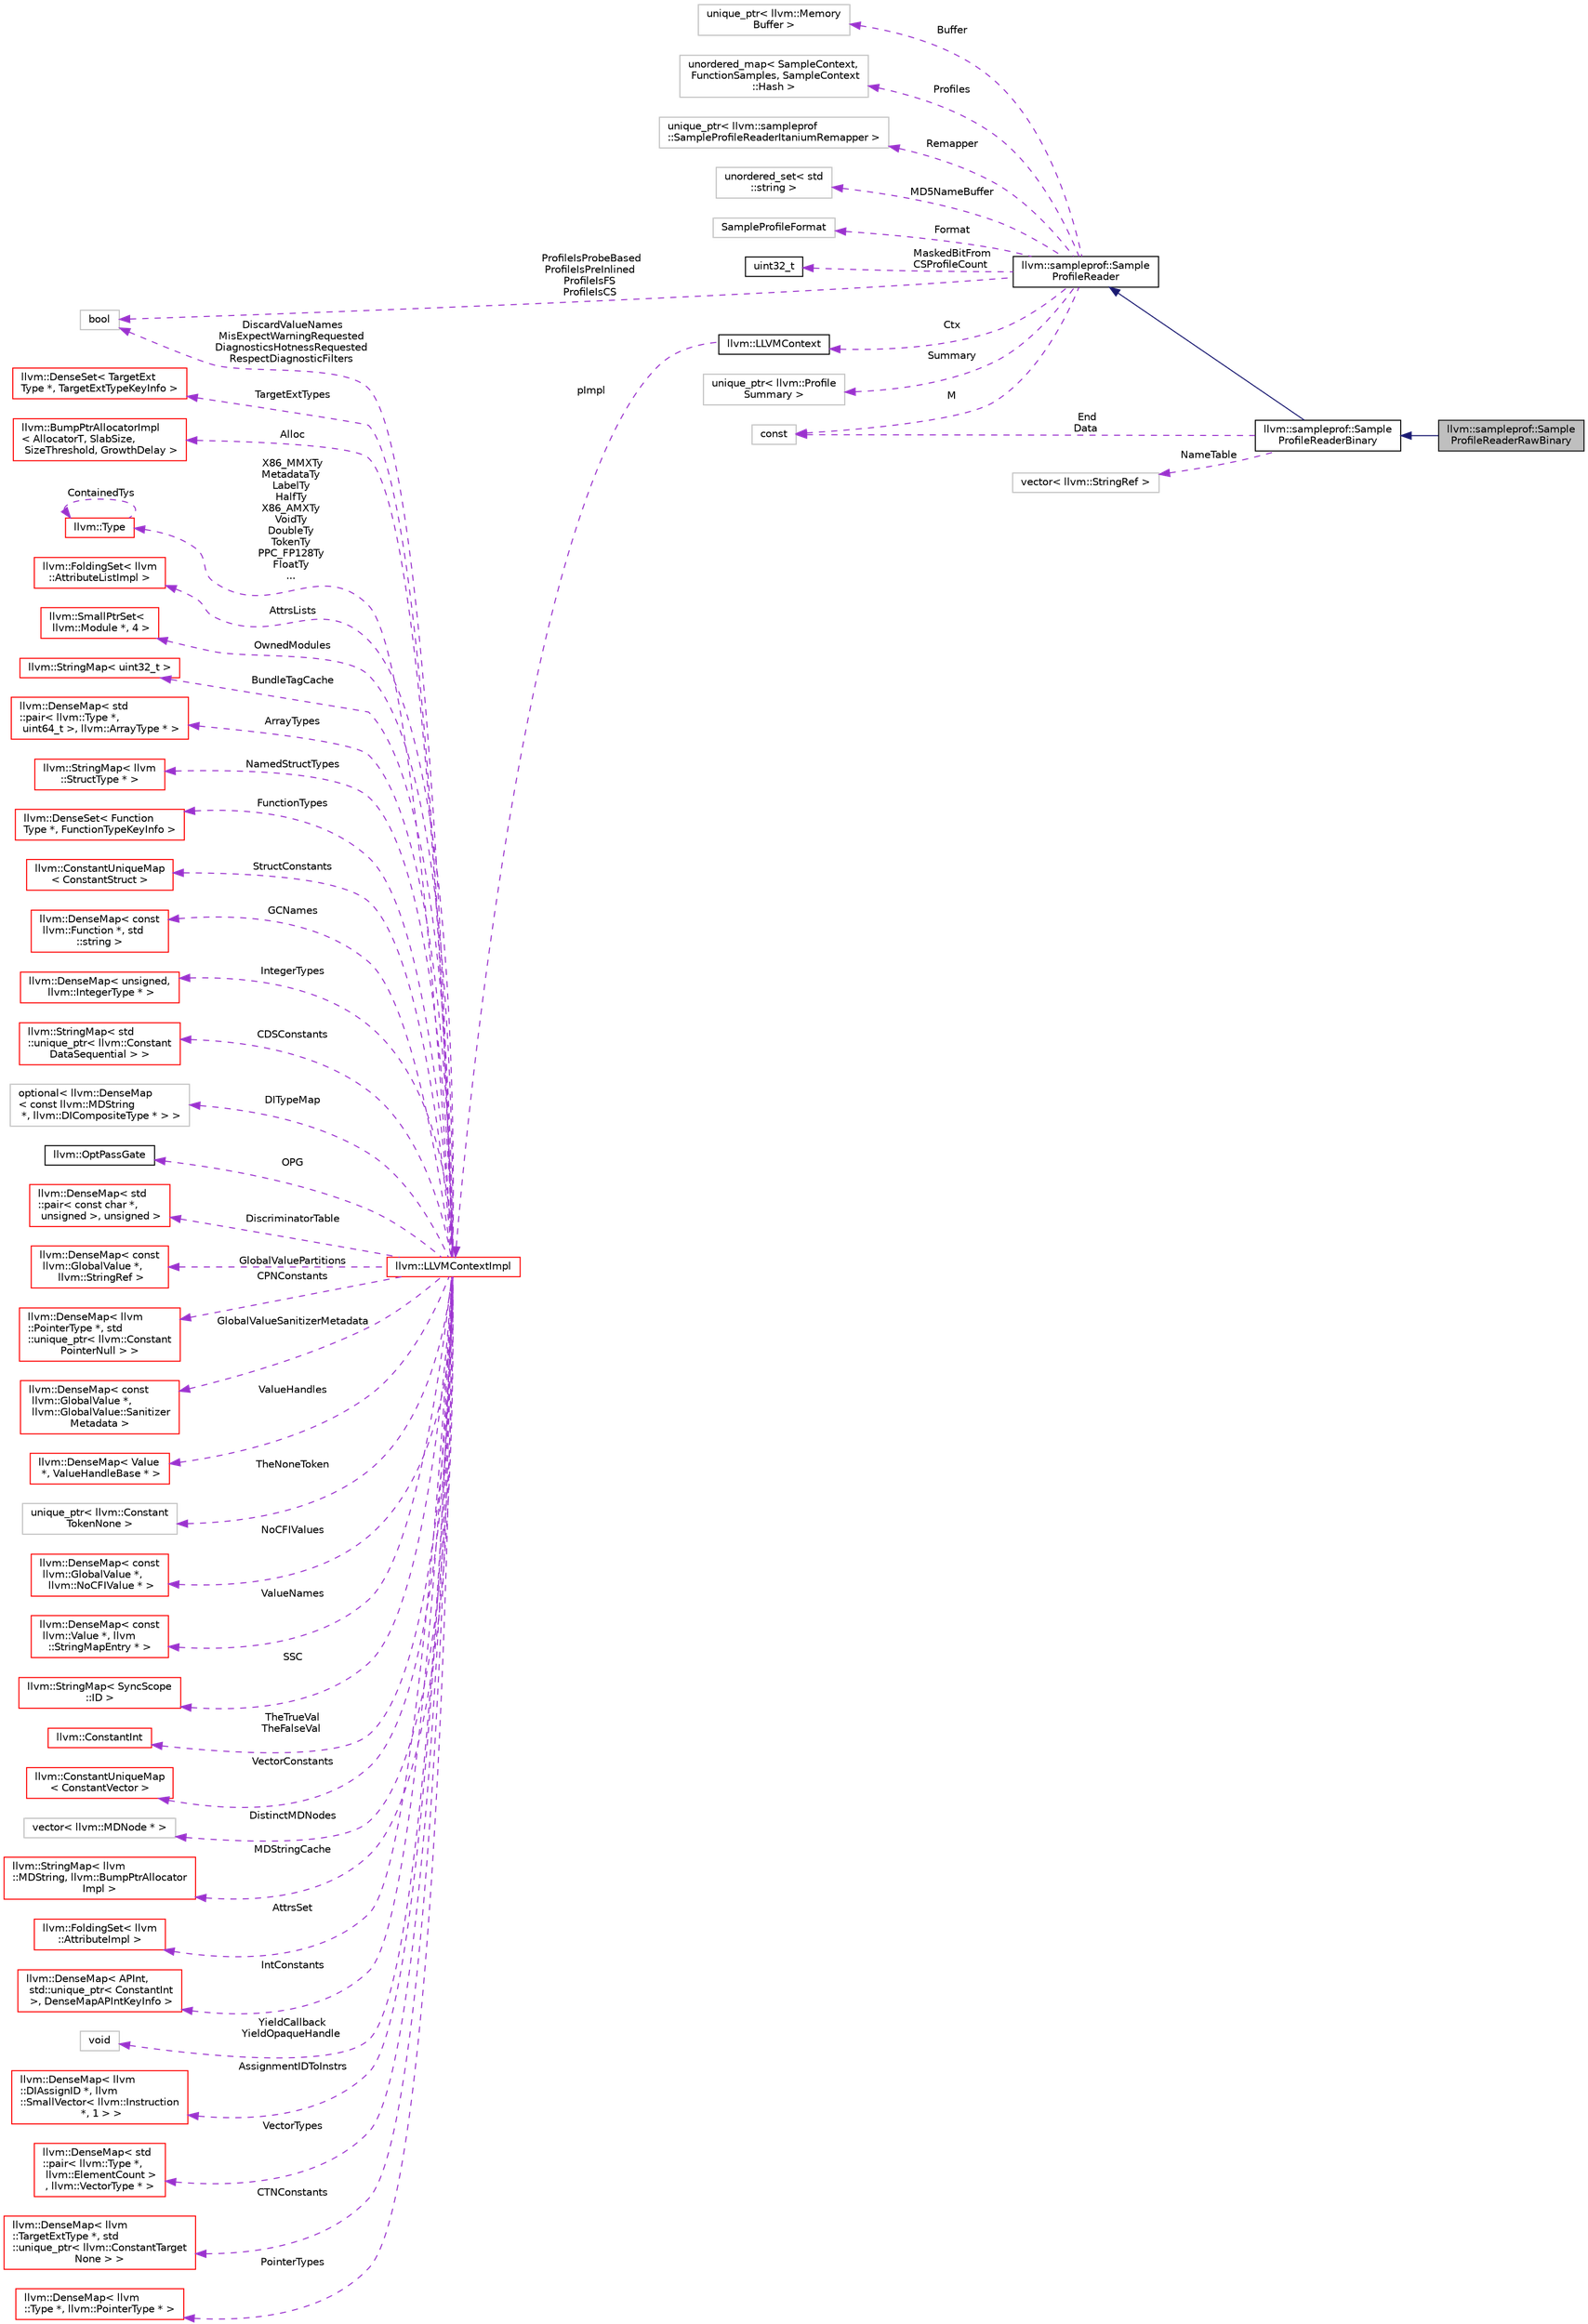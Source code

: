 digraph "llvm::sampleprof::SampleProfileReaderRawBinary"
{
 // LATEX_PDF_SIZE
  bgcolor="transparent";
  edge [fontname="Helvetica",fontsize="10",labelfontname="Helvetica",labelfontsize="10"];
  node [fontname="Helvetica",fontsize="10",shape=record];
  rankdir="LR";
  Node1 [label="llvm::sampleprof::Sample\lProfileReaderRawBinary",height=0.2,width=0.4,color="black", fillcolor="grey75", style="filled", fontcolor="black",tooltip=" "];
  Node2 -> Node1 [dir="back",color="midnightblue",fontsize="10",style="solid",fontname="Helvetica"];
  Node2 [label="llvm::sampleprof::Sample\lProfileReaderBinary",height=0.2,width=0.4,color="black",URL="$classllvm_1_1sampleprof_1_1SampleProfileReaderBinary.html",tooltip=" "];
  Node3 -> Node2 [dir="back",color="midnightblue",fontsize="10",style="solid",fontname="Helvetica"];
  Node3 [label="llvm::sampleprof::Sample\lProfileReader",height=0.2,width=0.4,color="black",URL="$classllvm_1_1sampleprof_1_1SampleProfileReader.html",tooltip="Sample-based profile reader."];
  Node4 -> Node3 [dir="back",color="darkorchid3",fontsize="10",style="dashed",label=" Profiles" ,fontname="Helvetica"];
  Node4 [label="unordered_map\< SampleContext,\l FunctionSamples, SampleContext\l::Hash \>",height=0.2,width=0.4,color="grey75",tooltip=" "];
  Node5 -> Node3 [dir="back",color="darkorchid3",fontsize="10",style="dashed",label=" Remapper" ,fontname="Helvetica"];
  Node5 [label="unique_ptr\< llvm::sampleprof\l::SampleProfileReaderItaniumRemapper \>",height=0.2,width=0.4,color="grey75",tooltip=" "];
  Node6 -> Node3 [dir="back",color="darkorchid3",fontsize="10",style="dashed",label=" MD5NameBuffer" ,fontname="Helvetica"];
  Node6 [label="unordered_set\< std\l::string \>",height=0.2,width=0.4,color="grey75",tooltip=" "];
  Node7 -> Node3 [dir="back",color="darkorchid3",fontsize="10",style="dashed",label=" Format" ,fontname="Helvetica"];
  Node7 [label="SampleProfileFormat",height=0.2,width=0.4,color="grey75",tooltip=" "];
  Node8 -> Node3 [dir="back",color="darkorchid3",fontsize="10",style="dashed",label=" MaskedBitFrom\nCSProfileCount" ,fontname="Helvetica"];
  Node8 [label="uint32_t",height=0.2,width=0.4,color="black",URL="$classuint32__t.html",tooltip=" "];
  Node9 -> Node3 [dir="back",color="darkorchid3",fontsize="10",style="dashed",label=" ProfileIsProbeBased\nProfileIsPreInlined\nProfileIsFS\nProfileIsCS" ,fontname="Helvetica"];
  Node9 [label="bool",height=0.2,width=0.4,color="grey75",tooltip=" "];
  Node10 -> Node3 [dir="back",color="darkorchid3",fontsize="10",style="dashed",label=" Ctx" ,fontname="Helvetica"];
  Node10 [label="llvm::LLVMContext",height=0.2,width=0.4,color="black",URL="$classllvm_1_1LLVMContext.html",tooltip="This is an important class for using LLVM in a threaded context."];
  Node11 -> Node10 [dir="back",color="darkorchid3",fontsize="10",style="dashed",label=" pImpl" ,fontname="Helvetica"];
  Node11 [label="llvm::LLVMContextImpl",height=0.2,width=0.4,color="red",URL="$classllvm_1_1LLVMContextImpl.html",tooltip=" "];
  Node12 -> Node11 [dir="back",color="darkorchid3",fontsize="10",style="dashed",label=" Alloc" ,fontname="Helvetica"];
  Node12 [label="llvm::BumpPtrAllocatorImpl\l\< AllocatorT, SlabSize,\l SizeThreshold, GrowthDelay \>",height=0.2,width=0.4,color="red",URL="$classllvm_1_1BumpPtrAllocatorImpl.html",tooltip="Allocate memory in an ever growing pool, as if by bump-pointer."];
  Node20 -> Node11 [dir="back",color="darkorchid3",fontsize="10",style="dashed",label=" X86_MMXTy\nMetadataTy\nLabelTy\nHalfTy\nX86_AMXTy\nVoidTy\nDoubleTy\nTokenTy\nPPC_FP128Ty\nFloatTy\n..." ,fontname="Helvetica"];
  Node20 [label="llvm::Type",height=0.2,width=0.4,color="red",URL="$classllvm_1_1Type.html",tooltip="The instances of the Type class are immutable: once they are created, they are never changed."];
  Node20 -> Node20 [dir="back",color="darkorchid3",fontsize="10",style="dashed",label=" ContainedTys" ,fontname="Helvetica"];
  Node22 -> Node11 [dir="back",color="darkorchid3",fontsize="10",style="dashed",label=" AttrsLists" ,fontname="Helvetica"];
  Node22 [label="llvm::FoldingSet\< llvm\l::AttributeListImpl \>",height=0.2,width=0.4,color="red",URL="$classllvm_1_1FoldingSet.html",tooltip=" "];
  Node29 -> Node11 [dir="back",color="darkorchid3",fontsize="10",style="dashed",label=" OwnedModules" ,fontname="Helvetica"];
  Node29 [label="llvm::SmallPtrSet\<\l llvm::Module *, 4 \>",height=0.2,width=0.4,color="red",URL="$classllvm_1_1SmallPtrSet.html",tooltip=" "];
  Node36 -> Node11 [dir="back",color="darkorchid3",fontsize="10",style="dashed",label=" BundleTagCache" ,fontname="Helvetica"];
  Node36 [label="llvm::StringMap\< uint32_t \>",height=0.2,width=0.4,color="red",URL="$classllvm_1_1StringMap.html",tooltip=" "];
  Node41 -> Node11 [dir="back",color="darkorchid3",fontsize="10",style="dashed",label=" ArrayTypes" ,fontname="Helvetica"];
  Node41 [label="llvm::DenseMap\< std\l::pair\< llvm::Type *,\l uint64_t \>, llvm::ArrayType * \>",height=0.2,width=0.4,color="red",URL="$classllvm_1_1DenseMap.html",tooltip=" "];
  Node46 -> Node11 [dir="back",color="darkorchid3",fontsize="10",style="dashed",label=" NamedStructTypes" ,fontname="Helvetica"];
  Node46 [label="llvm::StringMap\< llvm\l::StructType * \>",height=0.2,width=0.4,color="red",URL="$classllvm_1_1StringMap.html",tooltip=" "];
  Node47 -> Node11 [dir="back",color="darkorchid3",fontsize="10",style="dashed",label=" FunctionTypes" ,fontname="Helvetica"];
  Node47 [label="llvm::DenseSet\< Function\lType *, FunctionTypeKeyInfo \>",height=0.2,width=0.4,color="red",URL="$classllvm_1_1DenseSet.html",tooltip=" "];
  Node52 -> Node11 [dir="back",color="darkorchid3",fontsize="10",style="dashed",label=" StructConstants" ,fontname="Helvetica"];
  Node52 [label="llvm::ConstantUniqueMap\l\< ConstantStruct \>",height=0.2,width=0.4,color="red",URL="$classllvm_1_1ConstantUniqueMap.html",tooltip=" "];
  Node54 -> Node11 [dir="back",color="darkorchid3",fontsize="10",style="dashed",label=" GCNames" ,fontname="Helvetica"];
  Node54 [label="llvm::DenseMap\< const\l llvm::Function *, std\l::string \>",height=0.2,width=0.4,color="red",URL="$classllvm_1_1DenseMap.html",tooltip=" "];
  Node56 -> Node11 [dir="back",color="darkorchid3",fontsize="10",style="dashed",label=" IntegerTypes" ,fontname="Helvetica"];
  Node56 [label="llvm::DenseMap\< unsigned,\l llvm::IntegerType * \>",height=0.2,width=0.4,color="red",URL="$classllvm_1_1DenseMap.html",tooltip=" "];
  Node58 -> Node11 [dir="back",color="darkorchid3",fontsize="10",style="dashed",label=" CDSConstants" ,fontname="Helvetica"];
  Node58 [label="llvm::StringMap\< std\l::unique_ptr\< llvm::Constant\lDataSequential \> \>",height=0.2,width=0.4,color="red",URL="$classllvm_1_1StringMap.html",tooltip=" "];
  Node59 -> Node11 [dir="back",color="darkorchid3",fontsize="10",style="dashed",label=" DITypeMap" ,fontname="Helvetica"];
  Node59 [label="optional\< llvm::DenseMap\l\< const llvm::MDString\l *, llvm::DICompositeType * \> \>",height=0.2,width=0.4,color="grey75",tooltip=" "];
  Node60 -> Node11 [dir="back",color="darkorchid3",fontsize="10",style="dashed",label=" OPG" ,fontname="Helvetica"];
  Node60 [label="llvm::OptPassGate",height=0.2,width=0.4,color="black",URL="$classllvm_1_1OptPassGate.html",tooltip="Extensions to this class implement mechanisms to disable passes and individual optimizations at compi..."];
  Node61 -> Node11 [dir="back",color="darkorchid3",fontsize="10",style="dashed",label=" DiscriminatorTable" ,fontname="Helvetica"];
  Node61 [label="llvm::DenseMap\< std\l::pair\< const char *,\l unsigned \>, unsigned \>",height=0.2,width=0.4,color="red",URL="$classllvm_1_1DenseMap.html",tooltip=" "];
  Node63 -> Node11 [dir="back",color="darkorchid3",fontsize="10",style="dashed",label=" GlobalValuePartitions" ,fontname="Helvetica"];
  Node63 [label="llvm::DenseMap\< const\l llvm::GlobalValue *,\l llvm::StringRef \>",height=0.2,width=0.4,color="red",URL="$classllvm_1_1DenseMap.html",tooltip=" "];
  Node65 -> Node11 [dir="back",color="darkorchid3",fontsize="10",style="dashed",label=" CPNConstants" ,fontname="Helvetica"];
  Node65 [label="llvm::DenseMap\< llvm\l::PointerType *, std\l::unique_ptr\< llvm::Constant\lPointerNull \> \>",height=0.2,width=0.4,color="red",URL="$classllvm_1_1DenseMap.html",tooltip=" "];
  Node67 -> Node11 [dir="back",color="darkorchid3",fontsize="10",style="dashed",label=" GlobalValueSanitizerMetadata" ,fontname="Helvetica"];
  Node67 [label="llvm::DenseMap\< const\l llvm::GlobalValue *,\l llvm::GlobalValue::Sanitizer\lMetadata \>",height=0.2,width=0.4,color="red",URL="$classllvm_1_1DenseMap.html",tooltip=" "];
  Node69 -> Node11 [dir="back",color="darkorchid3",fontsize="10",style="dashed",label=" ValueHandles" ,fontname="Helvetica"];
  Node69 [label="llvm::DenseMap\< Value\l *, ValueHandleBase * \>",height=0.2,width=0.4,color="red",URL="$classllvm_1_1DenseMap.html",tooltip=" "];
  Node71 -> Node11 [dir="back",color="darkorchid3",fontsize="10",style="dashed",label=" TheNoneToken" ,fontname="Helvetica"];
  Node71 [label="unique_ptr\< llvm::Constant\lTokenNone \>",height=0.2,width=0.4,color="grey75",tooltip=" "];
  Node72 -> Node11 [dir="back",color="darkorchid3",fontsize="10",style="dashed",label=" NoCFIValues" ,fontname="Helvetica"];
  Node72 [label="llvm::DenseMap\< const\l llvm::GlobalValue *,\l llvm::NoCFIValue * \>",height=0.2,width=0.4,color="red",URL="$classllvm_1_1DenseMap.html",tooltip=" "];
  Node74 -> Node11 [dir="back",color="darkorchid3",fontsize="10",style="dashed",label=" ValueNames" ,fontname="Helvetica"];
  Node74 [label="llvm::DenseMap\< const\l llvm::Value *, llvm\l::StringMapEntry * \>",height=0.2,width=0.4,color="red",URL="$classllvm_1_1DenseMap.html",tooltip=" "];
  Node76 -> Node11 [dir="back",color="darkorchid3",fontsize="10",style="dashed",label=" SSC" ,fontname="Helvetica"];
  Node76 [label="llvm::StringMap\< SyncScope\l::ID \>",height=0.2,width=0.4,color="red",URL="$classllvm_1_1StringMap.html",tooltip=" "];
  Node77 -> Node11 [dir="back",color="darkorchid3",fontsize="10",style="dashed",label=" TheTrueVal\nTheFalseVal" ,fontname="Helvetica"];
  Node77 [label="llvm::ConstantInt",height=0.2,width=0.4,color="red",URL="$classllvm_1_1ConstantInt.html",tooltip="This is the shared class of boolean and integer constants."];
  Node83 -> Node11 [dir="back",color="darkorchid3",fontsize="10",style="dashed",label=" VectorConstants" ,fontname="Helvetica"];
  Node83 [label="llvm::ConstantUniqueMap\l\< ConstantVector \>",height=0.2,width=0.4,color="red",URL="$classllvm_1_1ConstantUniqueMap.html",tooltip=" "];
  Node84 -> Node11 [dir="back",color="darkorchid3",fontsize="10",style="dashed",label=" DistinctMDNodes" ,fontname="Helvetica"];
  Node84 [label="vector\< llvm::MDNode * \>",height=0.2,width=0.4,color="grey75",tooltip=" "];
  Node85 -> Node11 [dir="back",color="darkorchid3",fontsize="10",style="dashed",label=" MDStringCache" ,fontname="Helvetica"];
  Node85 [label="llvm::StringMap\< llvm\l::MDString, llvm::BumpPtrAllocator\lImpl \>",height=0.2,width=0.4,color="red",URL="$classllvm_1_1StringMap.html",tooltip=" "];
  Node87 -> Node11 [dir="back",color="darkorchid3",fontsize="10",style="dashed",label=" AttrsSet" ,fontname="Helvetica"];
  Node87 [label="llvm::FoldingSet\< llvm\l::AttributeImpl \>",height=0.2,width=0.4,color="red",URL="$classllvm_1_1FoldingSet.html",tooltip=" "];
  Node89 -> Node11 [dir="back",color="darkorchid3",fontsize="10",style="dashed",label=" IntConstants" ,fontname="Helvetica"];
  Node89 [label="llvm::DenseMap\< APInt,\l std::unique_ptr\< ConstantInt\l \>, DenseMapAPIntKeyInfo \>",height=0.2,width=0.4,color="red",URL="$classllvm_1_1DenseMap.html",tooltip=" "];
  Node25 -> Node11 [dir="back",color="darkorchid3",fontsize="10",style="dashed",label=" YieldCallback\nYieldOpaqueHandle" ,fontname="Helvetica"];
  Node25 [label="void",height=0.2,width=0.4,color="grey75",tooltip=" "];
  Node91 -> Node11 [dir="back",color="darkorchid3",fontsize="10",style="dashed",label=" AssignmentIDToInstrs" ,fontname="Helvetica"];
  Node91 [label="llvm::DenseMap\< llvm\l::DIAssignID *, llvm\l::SmallVector\< llvm::Instruction\l *, 1 \> \>",height=0.2,width=0.4,color="red",URL="$classllvm_1_1DenseMap.html",tooltip=" "];
  Node93 -> Node11 [dir="back",color="darkorchid3",fontsize="10",style="dashed",label=" VectorTypes" ,fontname="Helvetica"];
  Node93 [label="llvm::DenseMap\< std\l::pair\< llvm::Type *,\l llvm::ElementCount \>\l, llvm::VectorType * \>",height=0.2,width=0.4,color="red",URL="$classllvm_1_1DenseMap.html",tooltip=" "];
  Node95 -> Node11 [dir="back",color="darkorchid3",fontsize="10",style="dashed",label=" CTNConstants" ,fontname="Helvetica"];
  Node95 [label="llvm::DenseMap\< llvm\l::TargetExtType *, std\l::unique_ptr\< llvm::ConstantTarget\lNone \> \>",height=0.2,width=0.4,color="red",URL="$classllvm_1_1DenseMap.html",tooltip=" "];
  Node97 -> Node11 [dir="back",color="darkorchid3",fontsize="10",style="dashed",label=" PointerTypes" ,fontname="Helvetica"];
  Node97 [label="llvm::DenseMap\< llvm\l::Type *, llvm::PointerType * \>",height=0.2,width=0.4,color="red",URL="$classllvm_1_1DenseMap.html",tooltip=" "];
  Node99 -> Node11 [dir="back",color="darkorchid3",fontsize="10",style="dashed",label=" TargetExtTypes" ,fontname="Helvetica"];
  Node99 [label="llvm::DenseSet\< TargetExt\lType *, TargetExtTypeKeyInfo \>",height=0.2,width=0.4,color="red",URL="$classllvm_1_1DenseSet.html",tooltip=" "];
  Node9 -> Node11 [dir="back",color="darkorchid3",fontsize="10",style="dashed",label=" DiscardValueNames\nMisExpectWarningRequested\nDiagnosticsHotnessRequested\nRespectDiagnosticFilters" ,fontname="Helvetica"];
  Node33 -> Node3 [dir="back",color="darkorchid3",fontsize="10",style="dashed",label=" M" ,fontname="Helvetica"];
  Node33 [label="const",height=0.2,width=0.4,color="grey75",tooltip=" "];
  Node140 -> Node3 [dir="back",color="darkorchid3",fontsize="10",style="dashed",label=" Summary" ,fontname="Helvetica"];
  Node140 [label="unique_ptr\< llvm::Profile\lSummary \>",height=0.2,width=0.4,color="grey75",tooltip=" "];
  Node141 -> Node3 [dir="back",color="darkorchid3",fontsize="10",style="dashed",label=" Buffer" ,fontname="Helvetica"];
  Node141 [label="unique_ptr\< llvm::Memory\lBuffer \>",height=0.2,width=0.4,color="grey75",tooltip=" "];
  Node142 -> Node2 [dir="back",color="darkorchid3",fontsize="10",style="dashed",label=" NameTable" ,fontname="Helvetica"];
  Node142 [label="vector\< llvm::StringRef \>",height=0.2,width=0.4,color="grey75",tooltip=" "];
  Node33 -> Node2 [dir="back",color="darkorchid3",fontsize="10",style="dashed",label=" End\nData" ,fontname="Helvetica"];
}
